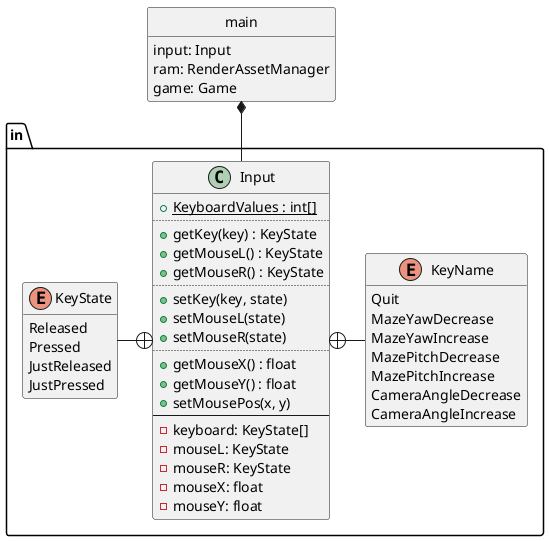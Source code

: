 @startuml
set separator ::

enum in::KeyState {
	Released
	Pressed
	JustReleased
	JustPressed
}
hide KeyState methods

enum in::KeyName {
	Quit
	MazeYawDecrease
	MazeYawIncrease
	MazePitchDecrease
	MazePitchIncrease
	CameraAngleDecrease
	CameraAngleIncrease
}
hide KeyName methods

class in::Input {
	{static} +KeyboardValues : int[]
	..
	+getKey(key) : KeyState
	+getMouseL() : KeyState
	+getMouseR() : KeyState
	..
	+setKey(key, state)
	+setMouseL(state)
	+setMouseR(state)
	..
	+getMouseX() : float
	+getMouseY() : float
	+setMousePos(x, y)
	--
	-keyboard: KeyState[]
	-mouseL: KeyState
	-mouseR: KeyState
	-mouseX: float
	-mouseY: float
}

class main {
	input: Input
	ram: RenderAssetManager
	game: Game
}
hide main circle
hide main methods

Input +-left- KeyState
Input +-right- KeyName
main *-down- Input

@enduml
